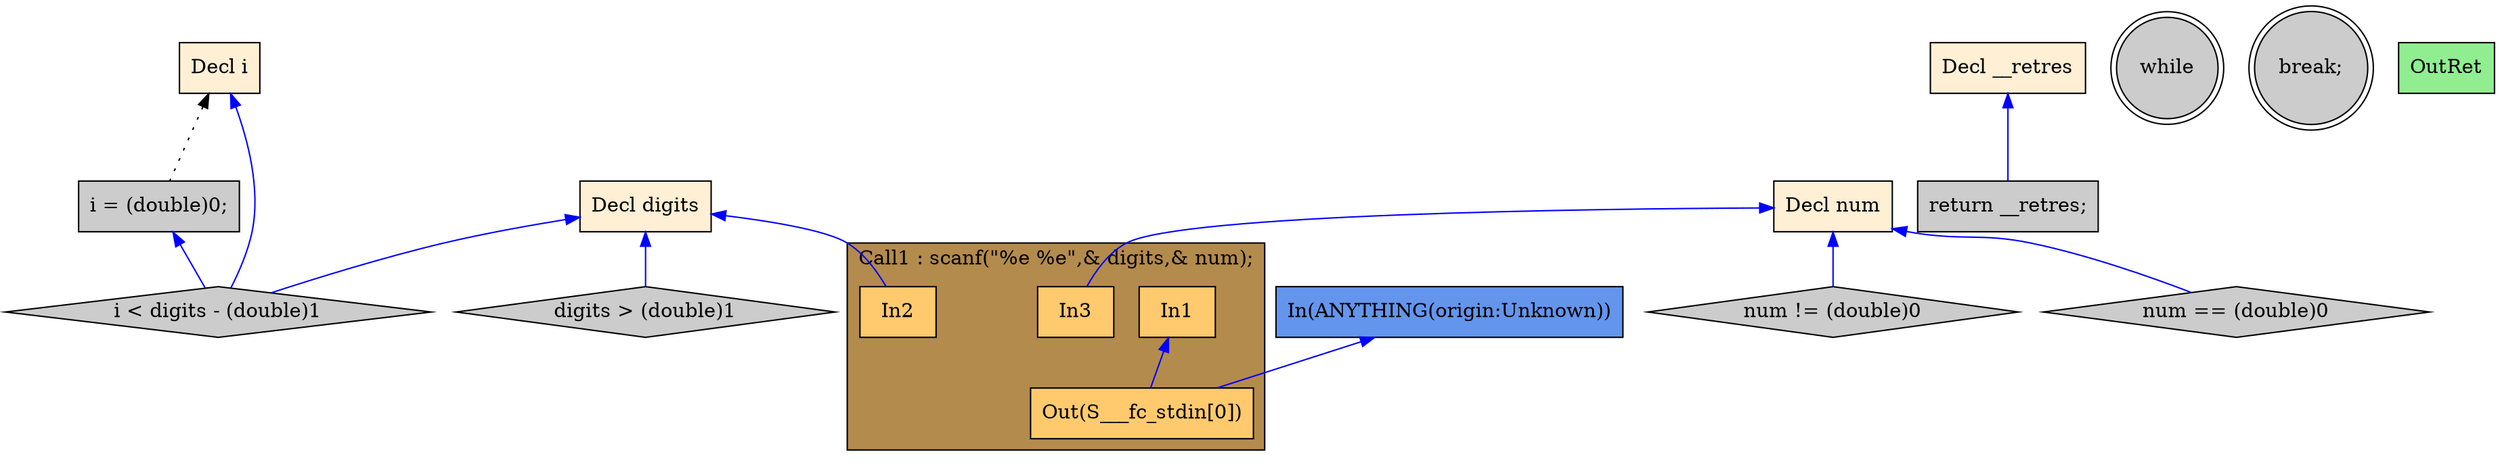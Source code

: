 digraph G {
  rankdir=TB;
  node [style="filled", ];
  2 [label="Decl digits", fillcolor="#FFEFD5", shape=box, ];
  3 [label="Decl num", fillcolor="#FFEFD5", shape=box, ];
  4 [label="Decl i", fillcolor="#FFEFD5", shape=box, ];
  5 [label="Decl __retres", fillcolor="#FFEFD5", shape=box, ];
  7 [label="In1", fillcolor="#FFCA6E", shape=box, ];
  8 [label="In2", fillcolor="#FFCA6E", shape=box, ];
  9 [label="In3", fillcolor="#FFCA6E", shape=box, ];
  10 [label="Out(S___fc_stdin[0])", fillcolor="#FFCA6E", shape=box, ];
  11 [label="i = (double)0;", fillcolor="#CCCCCC", shape=box, ];
  12 [label="while", fillcolor="#CCCCCC", shape=doublecircle, ];
  13 [label="i < digits - (double)1", fillcolor="#CCCCCC", shape=diamond, ];
  14 [label="break;", fillcolor="#CCCCCC", shape=doublecircle, ];
  15 [label="num != (double)0", fillcolor="#CCCCCC", shape=diamond, ];
  16 [label="num == (double)0", fillcolor="#CCCCCC", shape=diamond, ];
  17 [label="digits > (double)1", fillcolor="#CCCCCC", shape=diamond, ];
  18 [label="return __retres;", fillcolor="#CCCCCC", shape=box, ];
  19 [label="OutRet", fillcolor="#90EE90", shape=box, ];
  20 [label="In(ANYTHING(origin:Unknown))", fillcolor="#6495ED", shape=box, ];
  
  subgraph cluster_Call1 { label="Call1 : scanf(\"%e %e\",& digits,& num);";
                           fillcolor="#B38B4D"; style="filled"; 10;9;8;7;
     };
  
  edge [dir=back, ];
  2 -> 8 [color="#0000FF", ];
  3 -> 9 [color="#0000FF", ];
  7 -> 10 [color="#0000FF", ];
  20 -> 10 [color="#0000FF", ];
  4 -> 11 [color="#000000", style="dotted", ];
  2 -> 13 [color="#0000FF", ];
  4 -> 13 [color="#0000FF", ];
  11 -> 13 [color="#0000FF", ];
  3 -> 15 [color="#0000FF", ];
  3 -> 16 [color="#0000FF", ];
  2 -> 17 [color="#0000FF", ];
  5 -> 18 [color="#0000FF", ];
  
  }